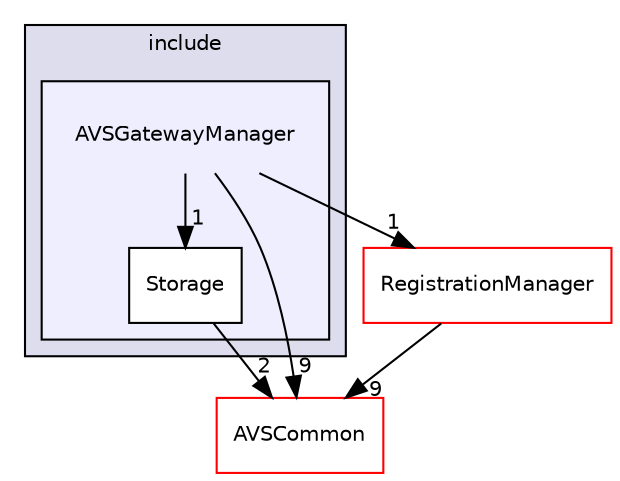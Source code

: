digraph "/home/ANT.AMAZON.COM/womw/workplace/1.19_release/doxy/avs-device-sdk/AVSGatewayManager/include/AVSGatewayManager" {
  compound=true
  node [ fontsize="10", fontname="Helvetica"];
  edge [ labelfontsize="10", labelfontname="Helvetica"];
  subgraph clusterdir_93cb2441605e861868ee09096766059d {
    graph [ bgcolor="#ddddee", pencolor="black", label="include" fontname="Helvetica", fontsize="10", URL="dir_93cb2441605e861868ee09096766059d.html"]
  subgraph clusterdir_4b7eb928d017a80c921794c44cfcae78 {
    graph [ bgcolor="#eeeeff", pencolor="black", label="" URL="dir_4b7eb928d017a80c921794c44cfcae78.html"];
    dir_4b7eb928d017a80c921794c44cfcae78 [shape=plaintext label="AVSGatewayManager"];
    dir_3d8d4bd5f7d1154769dd15a38a11f7fb [shape=box label="Storage" color="black" fillcolor="white" style="filled" URL="dir_3d8d4bd5f7d1154769dd15a38a11f7fb.html"];
  }
  }
  dir_13e65effb2bde530b17b3d5eefcd0266 [shape=box label="AVSCommon" fillcolor="white" style="filled" color="red" URL="dir_13e65effb2bde530b17b3d5eefcd0266.html"];
  dir_b14333b5607b47fe7356eaa790107bd3 [shape=box label="RegistrationManager" fillcolor="white" style="filled" color="red" URL="dir_b14333b5607b47fe7356eaa790107bd3.html"];
  dir_4b7eb928d017a80c921794c44cfcae78->dir_13e65effb2bde530b17b3d5eefcd0266 [headlabel="9", labeldistance=1.5 headhref="dir_000141_000017.html"];
  dir_4b7eb928d017a80c921794c44cfcae78->dir_b14333b5607b47fe7356eaa790107bd3 [headlabel="1", labeldistance=1.5 headhref="dir_000141_000361.html"];
  dir_4b7eb928d017a80c921794c44cfcae78->dir_3d8d4bd5f7d1154769dd15a38a11f7fb [headlabel="1", labeldistance=1.5 headhref="dir_000141_000142.html"];
  dir_b14333b5607b47fe7356eaa790107bd3->dir_13e65effb2bde530b17b3d5eefcd0266 [headlabel="9", labeldistance=1.5 headhref="dir_000361_000017.html"];
  dir_3d8d4bd5f7d1154769dd15a38a11f7fb->dir_13e65effb2bde530b17b3d5eefcd0266 [headlabel="2", labeldistance=1.5 headhref="dir_000142_000017.html"];
}

